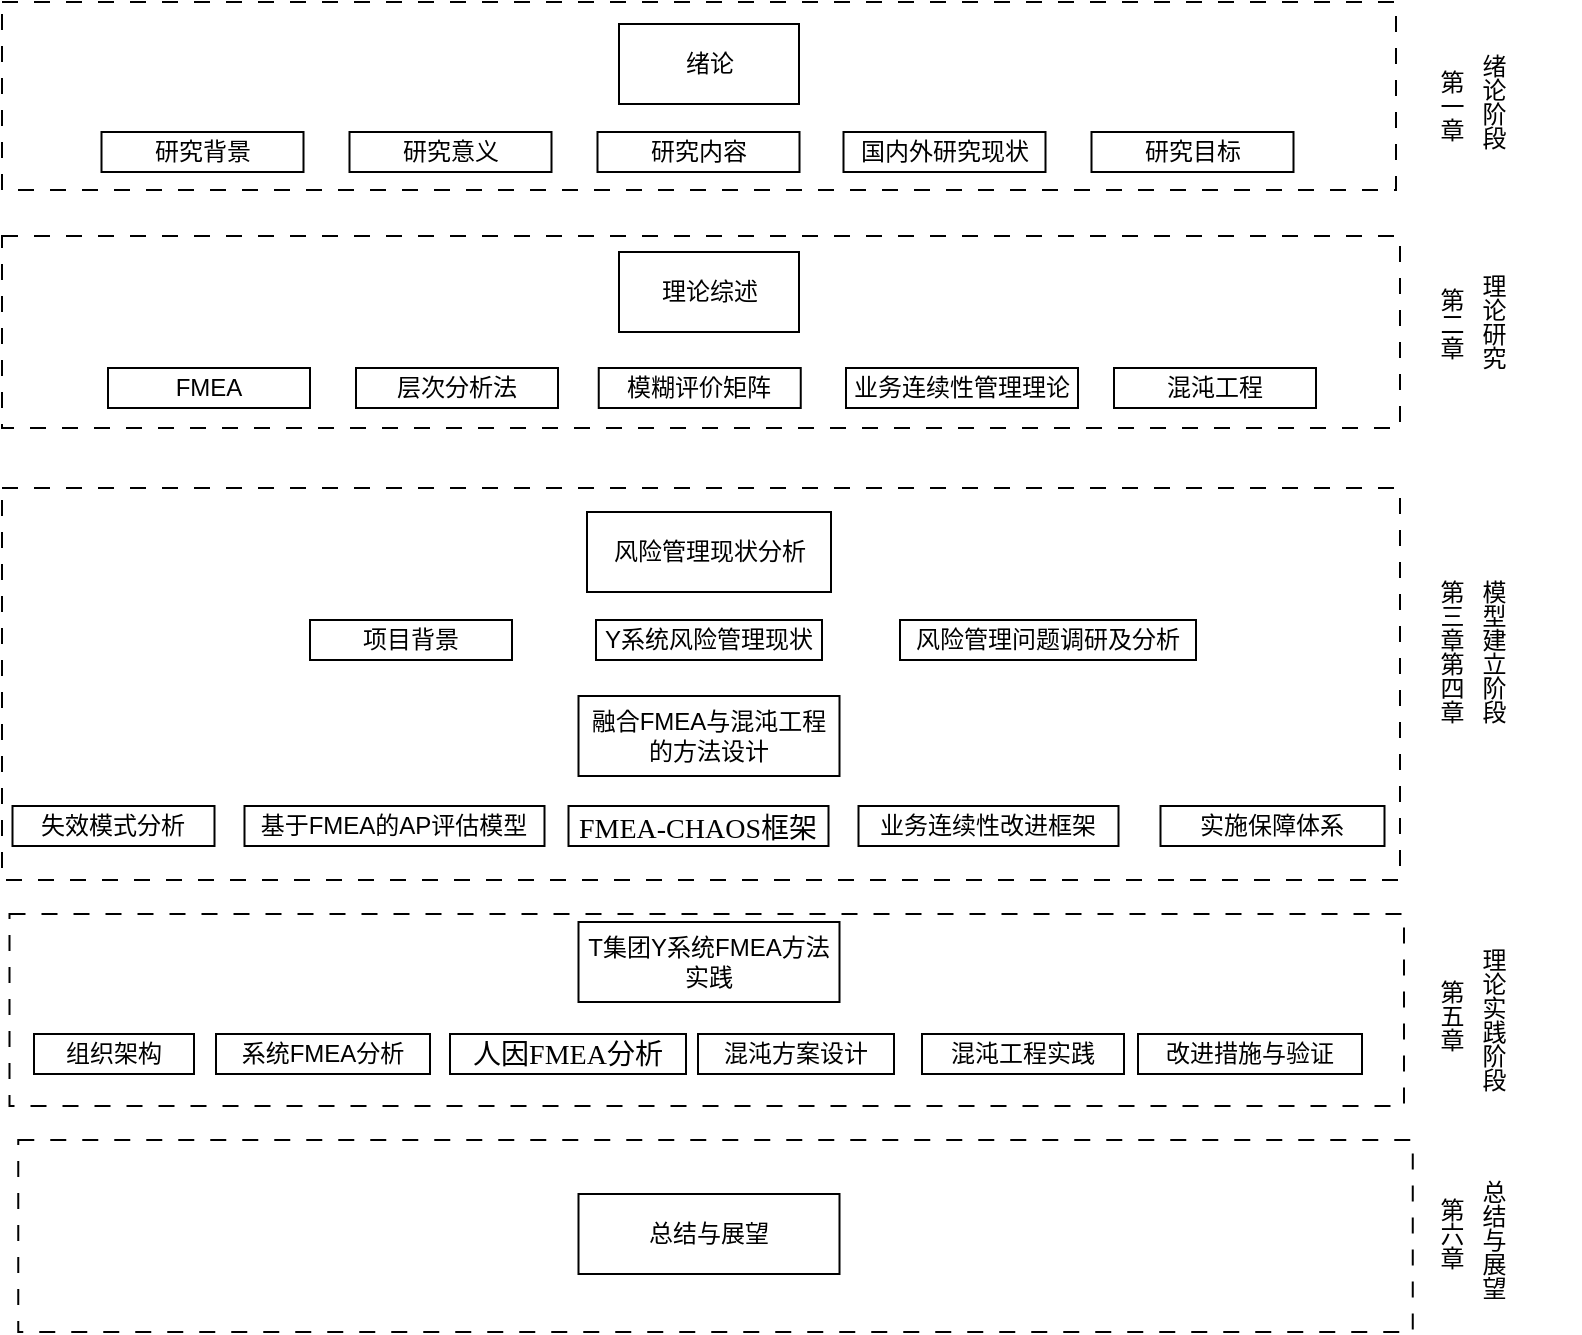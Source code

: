 <mxfile version="27.0.1">
  <diagram name="第 1 页" id="Ni5SpC3FPf-_LkocuyOm">
    <mxGraphModel dx="1820" dy="914" grid="0" gridSize="10" guides="1" tooltips="1" connect="1" arrows="1" fold="1" page="0" pageScale="1" pageWidth="827" pageHeight="1169" math="0" shadow="0">
      <root>
        <mxCell id="0" />
        <mxCell id="1" parent="0" />
        <mxCell id="FDQZgp-olUulo8GMzMlq-56" value="" style="verticalLabelPosition=bottom;verticalAlign=top;html=1;shape=mxgraph.basic.rect;fillColor2=none;strokeWidth=1;size=20;indent=5;dashed=1;dashPattern=8 8;" vertex="1" parent="1">
          <mxGeometry x="-29.87" y="722" width="697.25" height="96" as="geometry" />
        </mxCell>
        <mxCell id="FDQZgp-olUulo8GMzMlq-55" value="" style="verticalLabelPosition=bottom;verticalAlign=top;html=1;shape=mxgraph.basic.rect;fillColor2=none;strokeWidth=1;size=20;indent=5;dashed=1;dashPattern=8 8;" vertex="1" parent="1">
          <mxGeometry x="-34.25" y="609" width="697.25" height="96" as="geometry" />
        </mxCell>
        <mxCell id="FDQZgp-olUulo8GMzMlq-52" value="" style="verticalLabelPosition=bottom;verticalAlign=top;html=1;shape=mxgraph.basic.rect;fillColor2=none;strokeWidth=1;size=20;indent=5;dashed=1;dashPattern=8 8;" vertex="1" parent="1">
          <mxGeometry x="-38" y="396" width="699" height="196" as="geometry" />
        </mxCell>
        <mxCell id="FDQZgp-olUulo8GMzMlq-51" value="" style="verticalLabelPosition=bottom;verticalAlign=top;html=1;shape=mxgraph.basic.rect;fillColor2=none;strokeWidth=1;size=20;indent=5;dashed=1;dashPattern=8 8;" vertex="1" parent="1">
          <mxGeometry x="-38" y="270" width="699" height="96" as="geometry" />
        </mxCell>
        <mxCell id="FDQZgp-olUulo8GMzMlq-50" value="" style="verticalLabelPosition=bottom;verticalAlign=top;html=1;shape=mxgraph.basic.rect;fillColor2=none;strokeWidth=1;size=20;indent=5;dashed=1;dashPattern=8 8;" vertex="1" parent="1">
          <mxGeometry x="-38" y="153" width="697" height="94" as="geometry" />
        </mxCell>
        <mxCell id="FDQZgp-olUulo8GMzMlq-1" value="绪论" style="rounded=0;whiteSpace=wrap;html=1;" vertex="1" parent="1">
          <mxGeometry x="270.5" y="164" width="90" height="40" as="geometry" />
        </mxCell>
        <mxCell id="FDQZgp-olUulo8GMzMlq-2" value="研究背景" style="rounded=0;whiteSpace=wrap;html=1;" vertex="1" parent="1">
          <mxGeometry x="11.75" y="218" width="101" height="20" as="geometry" />
        </mxCell>
        <mxCell id="FDQZgp-olUulo8GMzMlq-3" value="研究意义" style="rounded=0;whiteSpace=wrap;html=1;" vertex="1" parent="1">
          <mxGeometry x="135.75" y="218" width="101" height="20" as="geometry" />
        </mxCell>
        <mxCell id="FDQZgp-olUulo8GMzMlq-5" value="国内外研究现状" style="rounded=0;whiteSpace=wrap;html=1;" vertex="1" parent="1">
          <mxGeometry x="382.75" y="218" width="101" height="20" as="geometry" />
        </mxCell>
        <mxCell id="FDQZgp-olUulo8GMzMlq-6" value="研究内容" style="rounded=0;whiteSpace=wrap;html=1;" vertex="1" parent="1">
          <mxGeometry x="259.75" y="218" width="101" height="20" as="geometry" />
        </mxCell>
        <mxCell id="FDQZgp-olUulo8GMzMlq-7" value="研究目标" style="rounded=0;whiteSpace=wrap;html=1;" vertex="1" parent="1">
          <mxGeometry x="506.75" y="218" width="101" height="20" as="geometry" />
        </mxCell>
        <mxCell id="FDQZgp-olUulo8GMzMlq-8" value="第一章" style="text;html=1;align=center;verticalAlign=middle;resizable=0;points=[];autosize=1;strokeColor=none;fillColor=none;textDirection=vertical-lr;" vertex="1" parent="1">
          <mxGeometry x="658" y="202" width="54" height="26" as="geometry" />
        </mxCell>
        <mxCell id="FDQZgp-olUulo8GMzMlq-9" value="绪论阶段" style="text;html=1;align=center;verticalAlign=middle;resizable=0;points=[];autosize=1;strokeColor=none;fillColor=none;textDirection=vertical-lr;" vertex="1" parent="1">
          <mxGeometry x="673" y="200" width="66" height="26" as="geometry" />
        </mxCell>
        <mxCell id="FDQZgp-olUulo8GMzMlq-10" value="第二章" style="text;html=1;align=center;verticalAlign=middle;resizable=0;points=[];autosize=1;strokeColor=none;fillColor=none;textDirection=vertical-lr;" vertex="1" parent="1">
          <mxGeometry x="658" y="311" width="54" height="26" as="geometry" />
        </mxCell>
        <mxCell id="FDQZgp-olUulo8GMzMlq-13" value="理论研究" style="text;html=1;align=center;verticalAlign=middle;resizable=0;points=[];autosize=1;strokeColor=none;fillColor=none;textDirection=vertical-lr;" vertex="1" parent="1">
          <mxGeometry x="673" y="310" width="66" height="26" as="geometry" />
        </mxCell>
        <mxCell id="FDQZgp-olUulo8GMzMlq-14" value="第三章第四章" style="text;html=1;align=center;verticalAlign=middle;resizable=0;points=[];autosize=1;strokeColor=none;fillColor=none;textDirection=vertical-lr;" vertex="1" parent="1">
          <mxGeometry x="640" y="475" width="90" height="26" as="geometry" />
        </mxCell>
        <mxCell id="FDQZgp-olUulo8GMzMlq-15" value="模型建立阶段" style="text;html=1;align=center;verticalAlign=middle;resizable=0;points=[];autosize=1;strokeColor=none;fillColor=none;textDirection=vertical-lr;" vertex="1" parent="1">
          <mxGeometry x="661" y="475" width="90" height="26" as="geometry" />
        </mxCell>
        <mxCell id="FDQZgp-olUulo8GMzMlq-16" value="第六章" style="text;html=1;align=center;verticalAlign=middle;resizable=0;points=[];autosize=1;strokeColor=none;fillColor=none;textDirection=vertical-lr;" vertex="1" parent="1">
          <mxGeometry x="658" y="766" width="54" height="26" as="geometry" />
        </mxCell>
        <mxCell id="FDQZgp-olUulo8GMzMlq-17" value="总结与展望" style="text;html=1;align=center;verticalAlign=middle;resizable=0;points=[];autosize=1;strokeColor=none;fillColor=none;textDirection=vertical-lr;" vertex="1" parent="1">
          <mxGeometry x="667" y="769" width="78" height="26" as="geometry" />
        </mxCell>
        <mxCell id="FDQZgp-olUulo8GMzMlq-18" value="第五章" style="text;html=1;align=center;verticalAlign=middle;resizable=0;points=[];autosize=1;strokeColor=none;fillColor=none;textDirection=vertical-lr;" vertex="1" parent="1">
          <mxGeometry x="658" y="657" width="54" height="26" as="geometry" />
        </mxCell>
        <mxCell id="FDQZgp-olUulo8GMzMlq-19" value="理论实践阶段" style="text;html=1;align=center;verticalAlign=middle;resizable=0;points=[];autosize=1;strokeColor=none;fillColor=none;textDirection=vertical-lr;" vertex="1" parent="1">
          <mxGeometry x="661" y="659" width="90" height="26" as="geometry" />
        </mxCell>
        <mxCell id="FDQZgp-olUulo8GMzMlq-20" value="理论综述" style="rounded=0;whiteSpace=wrap;html=1;" vertex="1" parent="1">
          <mxGeometry x="270.5" y="278" width="90" height="40" as="geometry" />
        </mxCell>
        <mxCell id="FDQZgp-olUulo8GMzMlq-21" value="FMEA" style="rounded=0;whiteSpace=wrap;html=1;" vertex="1" parent="1">
          <mxGeometry x="15" y="336" width="101" height="20" as="geometry" />
        </mxCell>
        <mxCell id="FDQZgp-olUulo8GMzMlq-22" value="层次分析法" style="rounded=0;whiteSpace=wrap;html=1;" vertex="1" parent="1">
          <mxGeometry x="139" y="336" width="101" height="20" as="geometry" />
        </mxCell>
        <mxCell id="FDQZgp-olUulo8GMzMlq-23" value="模糊评价矩阵" style="rounded=0;whiteSpace=wrap;html=1;" vertex="1" parent="1">
          <mxGeometry x="260.37" y="336" width="101" height="20" as="geometry" />
        </mxCell>
        <mxCell id="FDQZgp-olUulo8GMzMlq-24" value="业务连续性管理理论" style="rounded=0;whiteSpace=wrap;html=1;" vertex="1" parent="1">
          <mxGeometry x="384" y="336" width="116" height="20" as="geometry" />
        </mxCell>
        <mxCell id="FDQZgp-olUulo8GMzMlq-25" value="混沌工程" style="rounded=0;whiteSpace=wrap;html=1;" vertex="1" parent="1">
          <mxGeometry x="518" y="336" width="101" height="20" as="geometry" />
        </mxCell>
        <mxCell id="FDQZgp-olUulo8GMzMlq-26" value="风险管理现状分析" style="rounded=0;whiteSpace=wrap;html=1;" vertex="1" parent="1">
          <mxGeometry x="254.5" y="408" width="122" height="40" as="geometry" />
        </mxCell>
        <mxCell id="FDQZgp-olUulo8GMzMlq-27" value="项目背景" style="rounded=0;whiteSpace=wrap;html=1;" vertex="1" parent="1">
          <mxGeometry x="116" y="462" width="101" height="20" as="geometry" />
        </mxCell>
        <mxCell id="FDQZgp-olUulo8GMzMlq-28" value="Y系统风险管理现状" style="rounded=0;whiteSpace=wrap;html=1;" vertex="1" parent="1">
          <mxGeometry x="259" y="462" width="113" height="20" as="geometry" />
        </mxCell>
        <mxCell id="FDQZgp-olUulo8GMzMlq-29" value="风险管理问题调研及分析" style="rounded=0;whiteSpace=wrap;html=1;" vertex="1" parent="1">
          <mxGeometry x="411" y="462" width="148" height="20" as="geometry" />
        </mxCell>
        <mxCell id="FDQZgp-olUulo8GMzMlq-32" value="融合FMEA与混沌工程的方法设计" style="rounded=0;whiteSpace=wrap;html=1;" vertex="1" parent="1">
          <mxGeometry x="250.25" y="500" width="130.5" height="40" as="geometry" />
        </mxCell>
        <mxCell id="FDQZgp-olUulo8GMzMlq-34" value="失效模式分析" style="rounded=0;whiteSpace=wrap;html=1;" vertex="1" parent="1">
          <mxGeometry x="-32.75" y="555" width="101" height="20" as="geometry" />
        </mxCell>
        <mxCell id="FDQZgp-olUulo8GMzMlq-35" value="基于FMEA的AP评估模型" style="rounded=0;whiteSpace=wrap;html=1;" vertex="1" parent="1">
          <mxGeometry x="83.25" y="555" width="150" height="20" as="geometry" />
        </mxCell>
        <mxCell id="FDQZgp-olUulo8GMzMlq-36" value="业务连续性改进框架" style="rounded=0;whiteSpace=wrap;html=1;" vertex="1" parent="1">
          <mxGeometry x="390.25" y="555" width="130" height="20" as="geometry" />
        </mxCell>
        <mxCell id="FDQZgp-olUulo8GMzMlq-37" value="&lt;span style=&quot;text-align: start; font-size: 10.5pt; font-family: 黑体;&quot; lang=&quot;EN-US&quot;&gt;FMEA-CHAOS&lt;/span&gt;&lt;span style=&quot;text-align: start; font-size: 10.5pt; font-family: 宋体;&quot;&gt;框架&lt;/span&gt;&lt;span style=&quot;font-size: medium; text-align: start;&quot;&gt;&lt;/span&gt;" style="rounded=0;whiteSpace=wrap;html=1;" vertex="1" parent="1">
          <mxGeometry x="245.25" y="555" width="130" height="20" as="geometry" />
        </mxCell>
        <mxCell id="FDQZgp-olUulo8GMzMlq-38" value="实施保障体系" style="rounded=0;whiteSpace=wrap;html=1;" vertex="1" parent="1">
          <mxGeometry x="541.25" y="555" width="112" height="20" as="geometry" />
        </mxCell>
        <mxCell id="FDQZgp-olUulo8GMzMlq-39" value="T集团Y系统FMEA方法实践" style="rounded=0;whiteSpace=wrap;html=1;" vertex="1" parent="1">
          <mxGeometry x="250.25" y="613" width="130.5" height="40" as="geometry" />
        </mxCell>
        <mxCell id="FDQZgp-olUulo8GMzMlq-40" value="组织架构" style="rounded=0;whiteSpace=wrap;html=1;" vertex="1" parent="1">
          <mxGeometry x="-22" y="669" width="80" height="20" as="geometry" />
        </mxCell>
        <mxCell id="FDQZgp-olUulo8GMzMlq-41" value="系统FMEA分析" style="rounded=0;whiteSpace=wrap;html=1;" vertex="1" parent="1">
          <mxGeometry x="69" y="669" width="107" height="20" as="geometry" />
        </mxCell>
        <mxCell id="FDQZgp-olUulo8GMzMlq-42" value="混沌方案设计" style="rounded=0;whiteSpace=wrap;html=1;" vertex="1" parent="1">
          <mxGeometry x="310" y="669" width="98" height="20" as="geometry" />
        </mxCell>
        <mxCell id="FDQZgp-olUulo8GMzMlq-43" value="&lt;div style=&quot;text-align: start;&quot;&gt;&lt;span style=&quot;background-color: transparent; color: light-dark(rgb(0, 0, 0), rgb(255, 255, 255)); font-size: 14px;&quot;&gt;&lt;font face=&quot;黑体&quot;&gt;人因FMEA分析&lt;/font&gt;&lt;/span&gt;&lt;/div&gt;" style="rounded=0;whiteSpace=wrap;html=1;" vertex="1" parent="1">
          <mxGeometry x="186" y="669" width="118" height="20" as="geometry" />
        </mxCell>
        <mxCell id="FDQZgp-olUulo8GMzMlq-44" value="混沌工程实践" style="rounded=0;whiteSpace=wrap;html=1;" vertex="1" parent="1">
          <mxGeometry x="422" y="669" width="101" height="20" as="geometry" />
        </mxCell>
        <mxCell id="FDQZgp-olUulo8GMzMlq-45" value="改进措施与验证" style="rounded=0;whiteSpace=wrap;html=1;" vertex="1" parent="1">
          <mxGeometry x="530" y="669" width="112" height="20" as="geometry" />
        </mxCell>
        <mxCell id="FDQZgp-olUulo8GMzMlq-53" value="总结与展望" style="rounded=0;whiteSpace=wrap;html=1;" vertex="1" parent="1">
          <mxGeometry x="250.25" y="749" width="130.5" height="40" as="geometry" />
        </mxCell>
      </root>
    </mxGraphModel>
  </diagram>
</mxfile>
